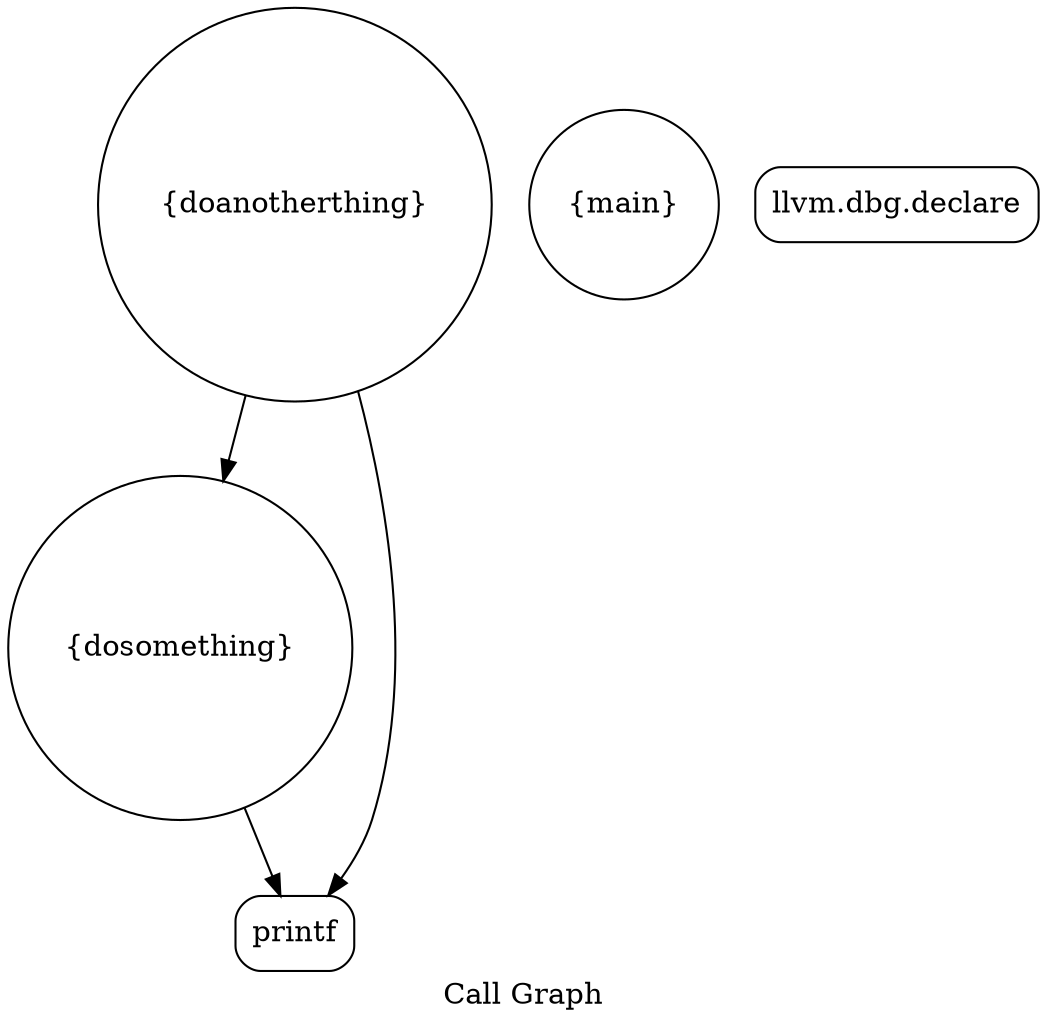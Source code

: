 digraph "Call Graph" {
	label="Call Graph";

	Node0x708f2e0 [shape=record,shape=circle,label="{dosomething}"];
	Node0x708f2e0 -> Node0x708fc00[color=black];
	Node0x708fc00 [shape=record,shape=Mrecord,label="{printf}"];
	Node0x708fd00 [shape=record,shape=circle,label="{main}"];
	Node0x708fb80 [shape=record,shape=Mrecord,label="{llvm.dbg.declare}"];
	Node0x708fc80 [shape=record,shape=circle,label="{doanotherthing}"];
	Node0x708fc80 -> Node0x708f2e0[color=black];
	Node0x708fc80 -> Node0x708fc00[color=black];
}

